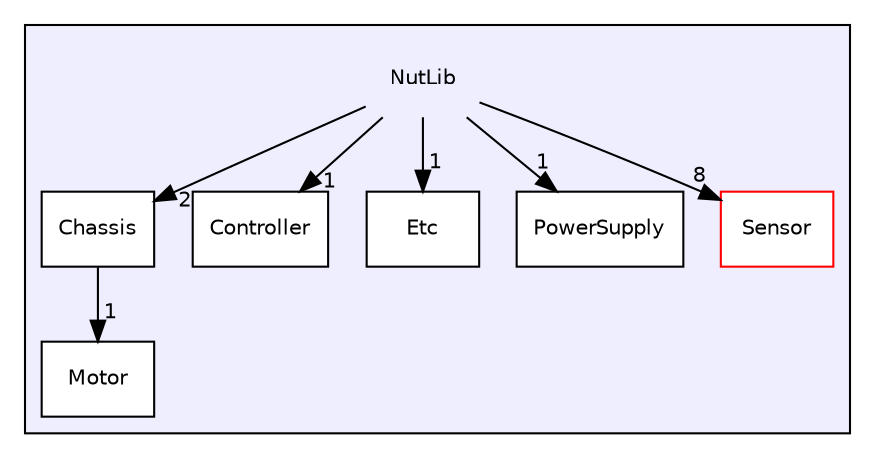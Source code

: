 digraph "NutLib" {
  compound=true
  node [ fontsize="10", fontname="Helvetica"];
  edge [ labelfontsize="10", labelfontname="Helvetica"];
  subgraph clusterdir_8b1cfa3accea10fc5ecd39c63013c190 {
    graph [ bgcolor="#eeeeff", pencolor="black", label="" URL="dir_8b1cfa3accea10fc5ecd39c63013c190.html"];
    dir_8b1cfa3accea10fc5ecd39c63013c190 [shape=plaintext label="NutLib"];
    dir_f675b4a47c10cd3a9277bd5eb227d2c8 [shape=box label="Chassis" color="black" fillcolor="white" style="filled" URL="dir_f675b4a47c10cd3a9277bd5eb227d2c8.html"];
    dir_0cad120789fa44f7b8eed022044aaccf [shape=box label="Controller" color="black" fillcolor="white" style="filled" URL="dir_0cad120789fa44f7b8eed022044aaccf.html"];
    dir_e8fb95b603c706a6281aaf6aeed4173d [shape=box label="Etc" color="black" fillcolor="white" style="filled" URL="dir_e8fb95b603c706a6281aaf6aeed4173d.html"];
    dir_292c5ded82e59d93da76ae0f1632d666 [shape=box label="Motor" color="black" fillcolor="white" style="filled" URL="dir_292c5ded82e59d93da76ae0f1632d666.html"];
    dir_28514fe294da9b592094b802ee99f2d1 [shape=box label="PowerSupply" color="black" fillcolor="white" style="filled" URL="dir_28514fe294da9b592094b802ee99f2d1.html"];
    dir_c2c735cbd9a0ae71a2beef0eda132d9d [shape=box label="Sensor" color="red" fillcolor="white" style="filled" URL="dir_c2c735cbd9a0ae71a2beef0eda132d9d.html"];
  }
  dir_8b1cfa3accea10fc5ecd39c63013c190->dir_c2c735cbd9a0ae71a2beef0eda132d9d [headlabel="8", labeldistance=1.5 headhref="dir_000000_000006.html"];
  dir_8b1cfa3accea10fc5ecd39c63013c190->dir_28514fe294da9b592094b802ee99f2d1 [headlabel="1", labeldistance=1.5 headhref="dir_000000_000005.html"];
  dir_8b1cfa3accea10fc5ecd39c63013c190->dir_f675b4a47c10cd3a9277bd5eb227d2c8 [headlabel="2", labeldistance=1.5 headhref="dir_000000_000001.html"];
  dir_8b1cfa3accea10fc5ecd39c63013c190->dir_e8fb95b603c706a6281aaf6aeed4173d [headlabel="1", labeldistance=1.5 headhref="dir_000000_000003.html"];
  dir_8b1cfa3accea10fc5ecd39c63013c190->dir_0cad120789fa44f7b8eed022044aaccf [headlabel="1", labeldistance=1.5 headhref="dir_000000_000002.html"];
  dir_f675b4a47c10cd3a9277bd5eb227d2c8->dir_292c5ded82e59d93da76ae0f1632d666 [headlabel="1", labeldistance=1.5 headhref="dir_000001_000004.html"];
}
